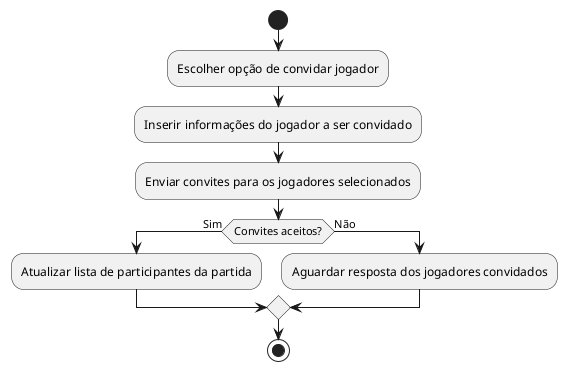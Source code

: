@startuml diagramaAtividades6

' Diagrama 3: Convidar Jogador
start
:Escolher opção de convidar jogador;
:Inserir informações do jogador a ser convidado;
:Enviar convites para os jogadores selecionados;
if (Convites aceitos?) then (Sim)
  :Atualizar lista de participantes da partida;
else (Não)
  :Aguardar resposta dos jogadores convidados;
endif
stop

@enduml